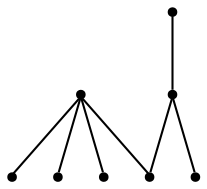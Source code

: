 graph {
  node [shape=point,comment="{\"directed\":false,\"doi\":\"10.1007/978-3-540-24595-7_38\",\"figure\":\"2\"}"]

  v0 [pos="746.6357512718023,2160.3323459625253"]
  v1 [pos="920.668148164971,1987.492736180624"]
  v2 [pos="660.776058321221,1986.3302071889248"]
  v3 [pos="573.7619345021802,2160.3323459625253"]
  v4 [pos="834.8084075218022,1987.492736180624"]
  v5 [pos="572.6013035973838,1987.492736180624"]
  v6 [pos="398.56893055050875,1986.3302071889248"]
  v7 [pos="486.7457360555959,1986.3302071889248"]

  v0 -- v1 [id="-1",pos="746.6357512718023,2160.3323459625253 920.668148164971,1987.492736180624 920.668148164971,1987.492736180624 920.668148164971,1987.492736180624"]
  v3 -- v7 [id="-2",pos="573.7619345021802,2160.3323459625253 486.7457360555959,1986.3302071889248 486.7457360555959,1986.3302071889248 486.7457360555959,1986.3302071889248"]
  v3 -- v2 [id="-3",pos="573.7619345021802,2160.3323459625253 660.776058321221,1986.3302071889248 660.776058321221,1986.3302071889248 660.776058321221,1986.3302071889248"]
  v3 -- v6 [id="-6",pos="573.7619345021802,2160.3323459625253 398.56893055050875,1986.3302071889248 398.56893055050875,1986.3302071889248 398.56893055050875,1986.3302071889248"]
  v3 -- v4 [id="-8",pos="573.7619345021802,2160.3323459625253 834.8084075218022,1987.492736180624 834.8084075218022,1987.492736180624 834.8084075218022,1987.492736180624"]
  v0 -- v2 [id="-11",pos="746.6357512718023,2160.3323459625253 660.776058321221,1986.3302071889248 660.776058321221,1986.3302071889248 660.776058321221,1986.3302071889248"]
  v5 -- v0 [id="-7",pos="572.6013035973838,1987.492736180624 746.6357512718023,2160.3323459625253 746.6357512718023,2160.3323459625253 746.6357512718023,2160.3323459625253"]
}